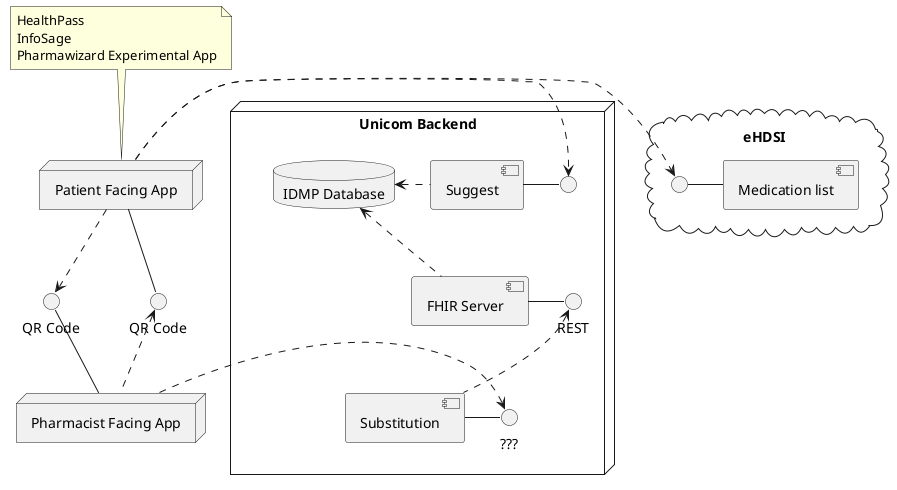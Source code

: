 @startuml

node "Unicom Backend" as unicomBackend {
    together {
        interface " " as suggestInt
        component "Suggest" as suggest
        suggest - suggestInt

        interface REST
        component "FHIR Server" as fhir
        fhir - REST
    }

    together {
        component "Substitution" as substitution
        interface "???" as substitutionInt
        substitution - substitutionInt
    }

    database "IDMP Database" as idmpDb

    idmpDb <.r. fhir
    idmpDb <.r. suggest
    suggest -[hidden]- fhir
    REST <.. substitution
}

together {
    interface "QR Code" as qrCodeUser
    interface "QR Code" as qrCodePharmacist
}

together {
    node "Patient Facing App" as patientApp {
    }

    patientApp .d.> qrCodePharmacist
    patientApp -d- qrCodeUser
    suggestInt <.l. patientApp

    note top of patientApp {
        HealthPass
        InfoSage
        Pharmawizard Experimental App
    }
}

cloud "eHDSI" {
    together {
        component "Medication list" as medicationList

        interface " " as medicationListInt
        medicationListInt - medicationList
    }
}

patientApp .r.> medicationListInt

together {
    node "Pharmacist Facing App" as pharmacistApp

    qrCodeUser <.d. pharmacistApp
    qrCodePharmacist -d- pharmacistApp
    substitutionInt <.l. pharmacistApp
}

unicomBackend -[hidden] patientApp

@enduml